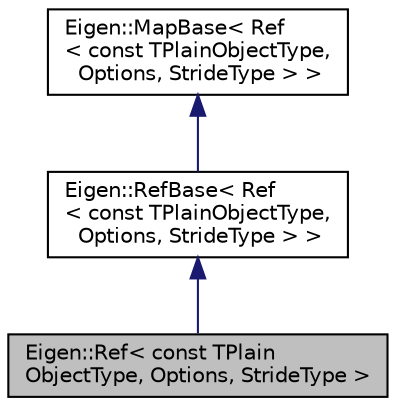 digraph "Eigen::Ref&lt; const TPlainObjectType, Options, StrideType &gt;"
{
  edge [fontname="Helvetica",fontsize="10",labelfontname="Helvetica",labelfontsize="10"];
  node [fontname="Helvetica",fontsize="10",shape=record];
  Node1 [label="Eigen::Ref\< const TPlain\lObjectType, Options, StrideType \>",height=0.2,width=0.4,color="black", fillcolor="grey75", style="filled", fontcolor="black"];
  Node2 -> Node1 [dir="back",color="midnightblue",fontsize="10",style="solid",fontname="Helvetica"];
  Node2 [label="Eigen::RefBase\< Ref\l\< const TPlainObjectType,\l Options, StrideType \> \>",height=0.2,width=0.4,color="black", fillcolor="white", style="filled",URL="$class_eigen_1_1_ref_base.html"];
  Node3 -> Node2 [dir="back",color="midnightblue",fontsize="10",style="solid",fontname="Helvetica"];
  Node3 [label="Eigen::MapBase\< Ref\l\< const TPlainObjectType,\l Options, StrideType \> \>",height=0.2,width=0.4,color="black", fillcolor="white", style="filled",URL="$class_eigen_1_1_map_base.html"];
}
